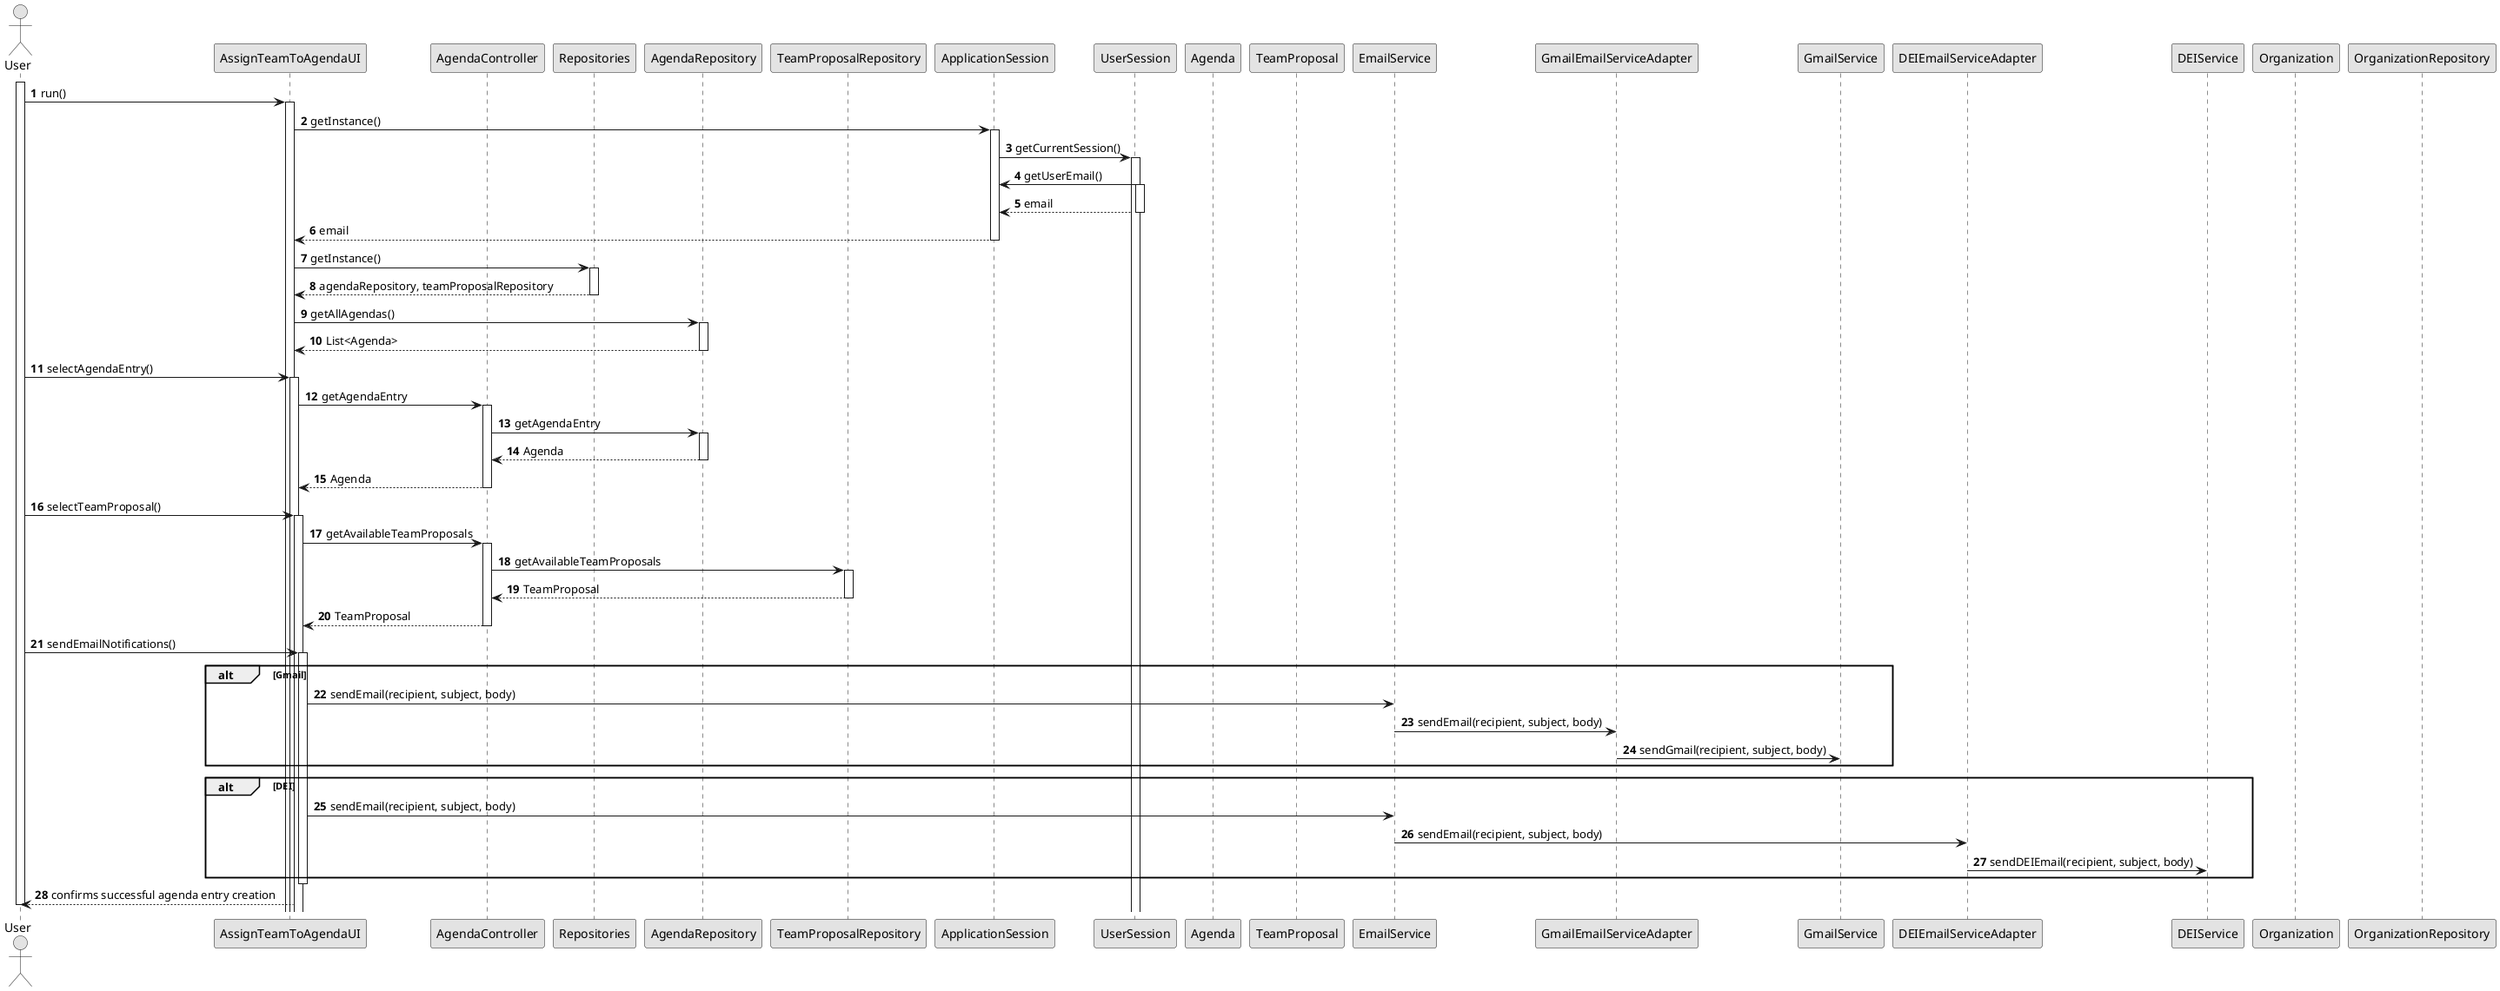 @startuml
skinparam monochrome true
skinparam packageStyle rectangle
skinparam shadowing false

autonumber

actor "User" as USER
participant "AssignTeamToAgendaUI" as UI
participant "AgendaController" as CTRL
participant "Repositories" as Repositories
participant "AgendaRepository" as AgendaRepository
participant "TeamProposalRepository" as TeamProposalRepository
participant "ApplicationSession" as APP
participant "UserSession" as SESSION
participant "Agenda" as AGENDA
participant "TeamProposal" as TEAMPROPOSAL
participant "EmailService" as EMAILSERVICE
participant "GmailEmailServiceAdapter" as GMAILADAPTER
participant "GmailService" as GMAILSERVICE
participant "DEIEmailServiceAdapter" as DEIADAPTER
participant "DEIService" as DEISERVICE
participant "Organization" as ORGANIZATIO
participant "OrganizationRepository" as OrganizationRepository

activate USER

    USER -> UI : run()
    activate UI

        UI -> APP : getInstance()
        activate APP

            APP -> SESSION : getCurrentSession()
            activate SESSION

                SESSION -> APP : getUserEmail()
                activate SESSION

                    SESSION --> APP : email
                deactivate SESSION

                APP --> UI : email
            deactivate APP

        UI -> Repositories : getInstance()
        activate Repositories

            Repositories --> UI : agendaRepository, teamProposalRepository
        deactivate Repositories

        UI -> AgendaRepository : getAllAgendas()
        activate AgendaRepository

            AgendaRepository --> UI : List<Agenda>
        deactivate AgendaRepository

        USER -> UI : selectAgendaEntry()
        activate UI

            UI -> CTRL : getAgendaEntry
            activate CTRL

                CTRL -> AgendaRepository : getAgendaEntry
                activate AgendaRepository

                    AgendaRepository --> CTRL : Agenda
                deactivate AgendaRepository



                CTRL --> UI : Agenda
            deactivate CTRL

        USER -> UI : selectTeamProposal()
        activate UI

            UI -> CTRL : getAvailableTeamProposals
            activate CTRL

                CTRL -> TeamProposalRepository : getAvailableTeamProposals
                activate TeamProposalRepository

                    TeamProposalRepository --> CTRL : TeamProposal
                deactivate TeamProposalRepository

                CTRL --> UI : TeamProposal
            deactivate CTRL

        USER -> UI : sendEmailNotifications()
        activate UI

            alt Gmail
                UI -> EMAILSERVICE : sendEmail(recipient, subject, body)
                EMAILSERVICE -> GMAILADAPTER : sendEmail(recipient, subject, body)
                GMAILADAPTER -> GMAILSERVICE : sendGmail(recipient, subject, body)
            end

            alt DEI
                UI -> EMAILSERVICE : sendEmail(recipient, subject, body)
                EMAILSERVICE -> DEIADAPTER : sendEmail(recipient, subject, body)
                DEIADAPTER -> DEISERVICE : sendDEIEmail(recipient, subject, body)
            end

        deactivate UI

    UI --> USER : confirms successful agenda entry creation

deactivate USER

@enduml
